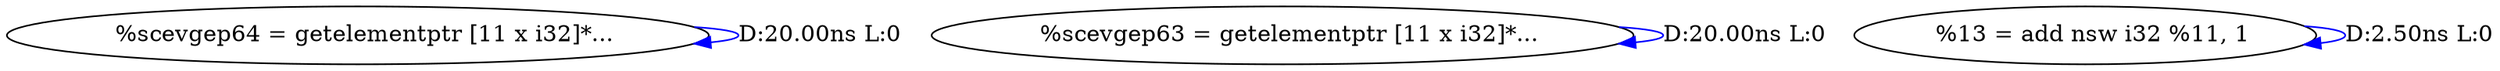 digraph {
Node0x317d9e0[label="  %scevgep64 = getelementptr [11 x i32]*..."];
Node0x317d9e0 -> Node0x317d9e0[label="D:20.00ns L:0",color=blue];
Node0x317dac0[label="  %scevgep63 = getelementptr [11 x i32]*..."];
Node0x317dac0 -> Node0x317dac0[label="D:20.00ns L:0",color=blue];
Node0x317dd60[label="  %13 = add nsw i32 %11, 1"];
Node0x317dd60 -> Node0x317dd60[label="D:2.50ns L:0",color=blue];
}
